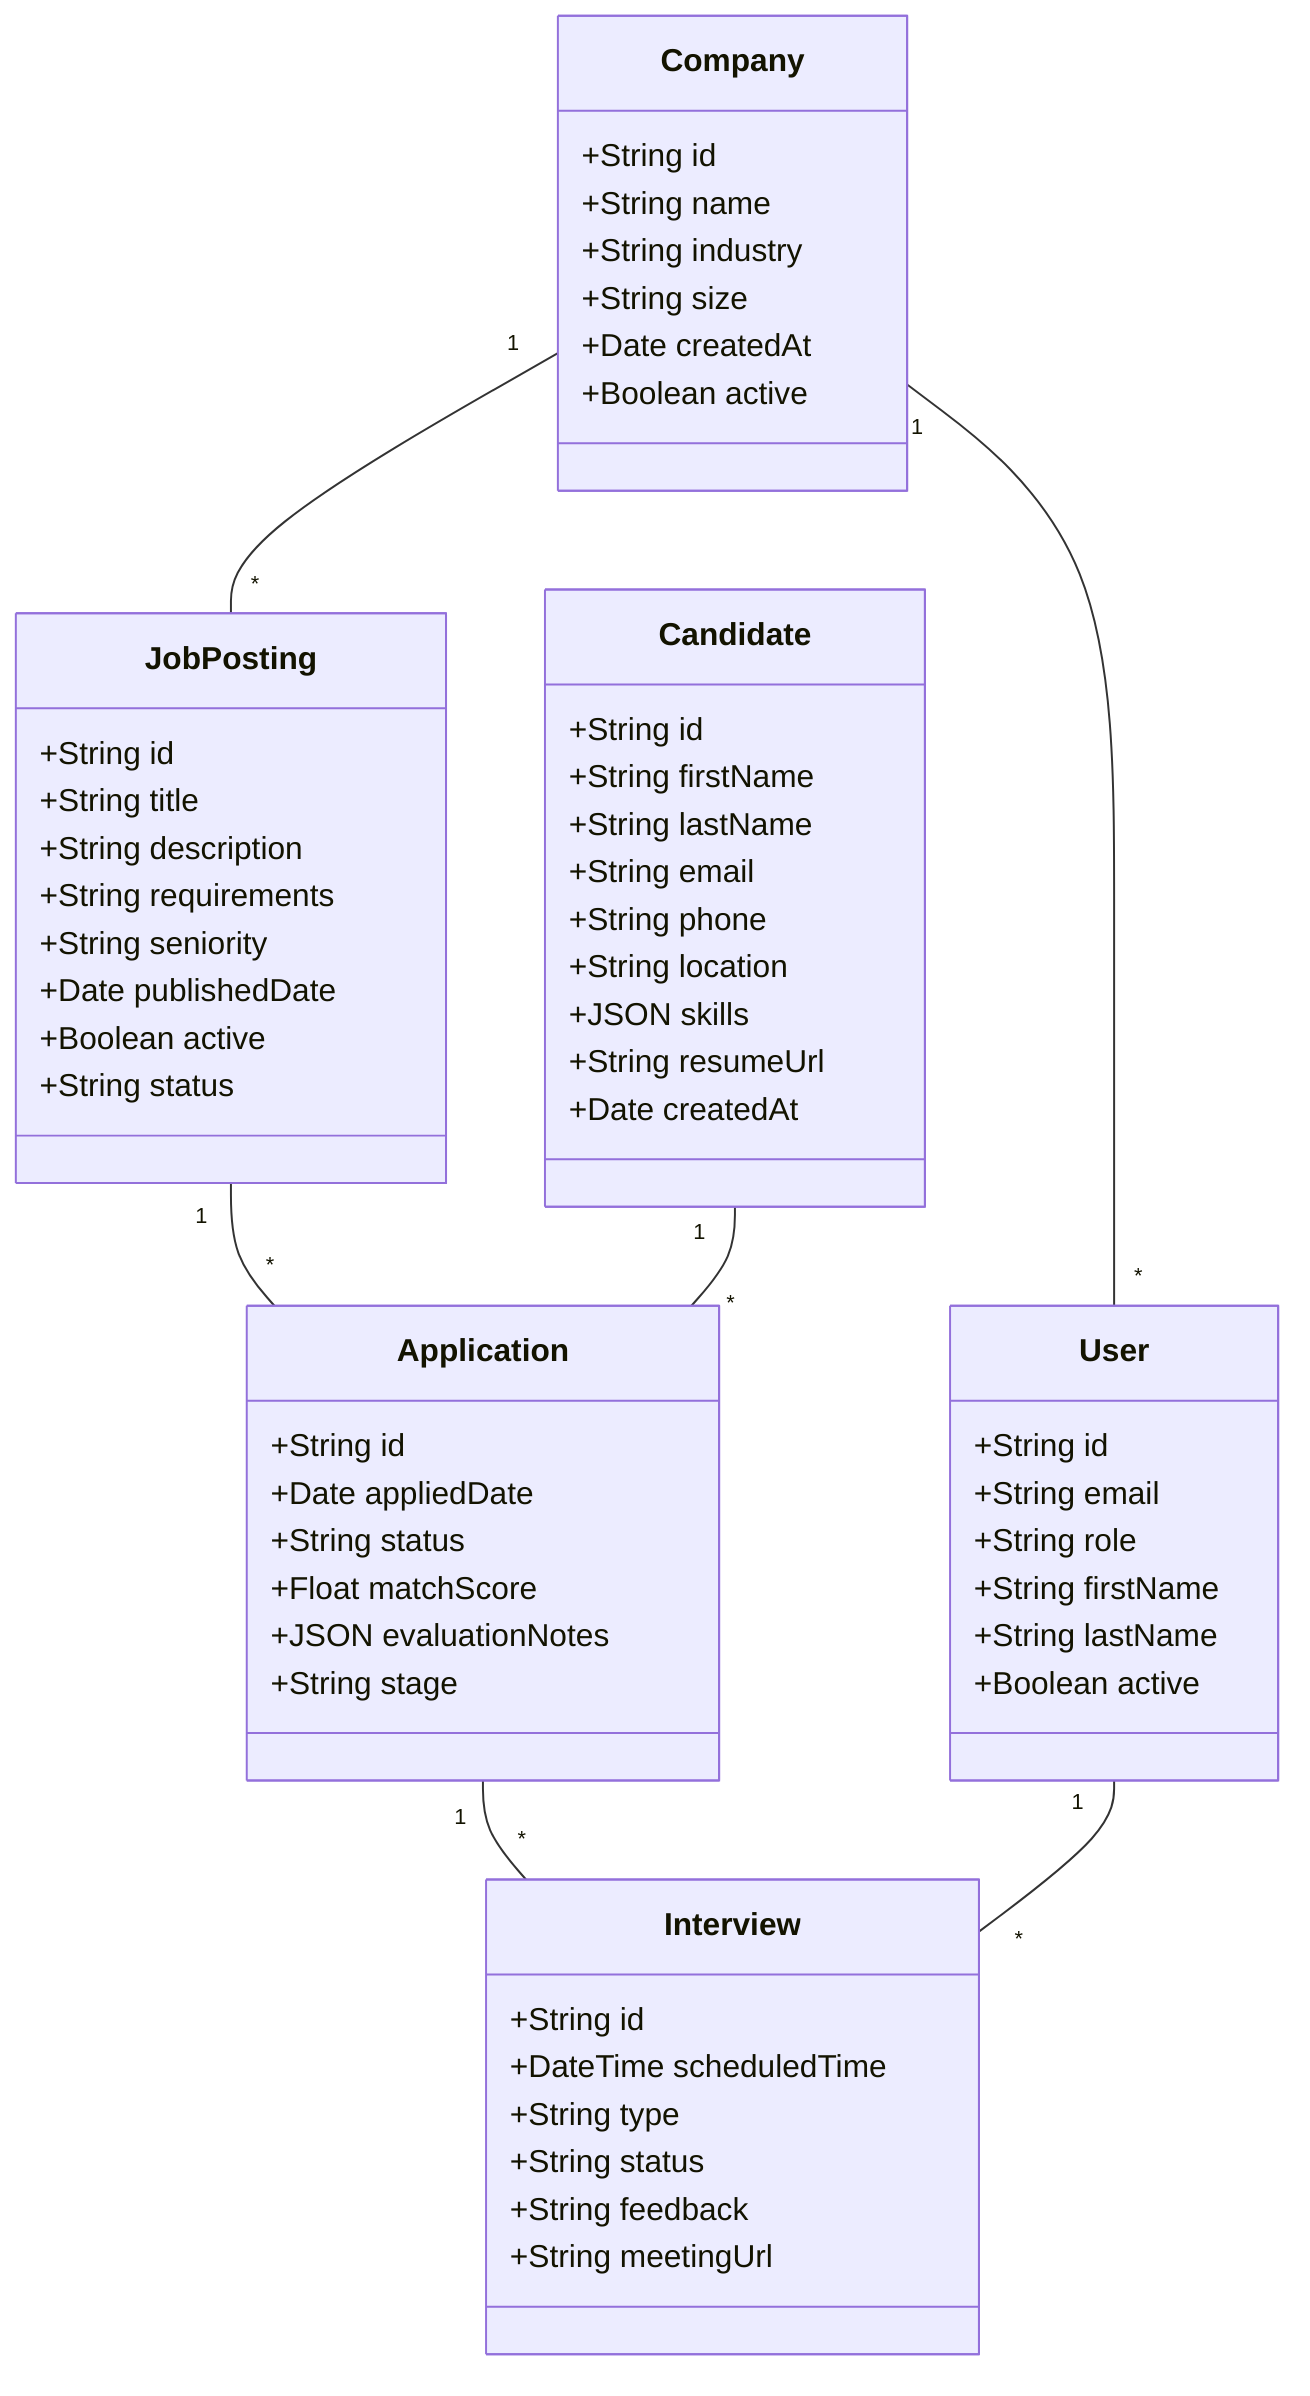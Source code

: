 classDiagram
    class Company {
        +String id
        +String name
        +String industry
        +String size
        +Date createdAt
        +Boolean active
    }

    class JobPosting {
        +String id
        +String title
        +String description
        +String requirements
        +String seniority
        +Date publishedDate
        +Boolean active
        +String status
    }

    class Candidate {
        +String id
        +String firstName
        +String lastName
        +String email
        +String phone
        +String location
        +JSON skills
        +String resumeUrl
        +Date createdAt
    }

    class Application {
        +String id
        +Date appliedDate
        +String status
        +Float matchScore
        +JSON evaluationNotes
        +String stage
    }

    class Interview {
        +String id
        +DateTime scheduledTime
        +String type
        +String status
        +String feedback
        +String meetingUrl
    }

    class User {
        +String id
        +String email
        +String role
        +String firstName
        +String lastName
        +Boolean active
    }

    Company "1" -- "*" JobPosting
    Company "1" -- "*" User
    JobPosting "1" -- "*" Application
    Candidate "1" -- "*" Application
    Application "1" -- "*" Interview
    User "1" -- "*" Interview
